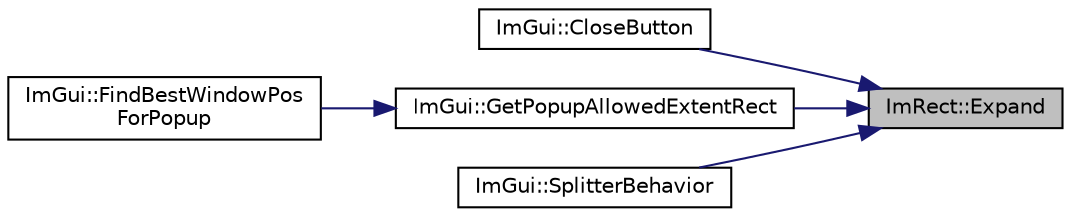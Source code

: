 digraph "ImRect::Expand"
{
 // LATEX_PDF_SIZE
  edge [fontname="Helvetica",fontsize="10",labelfontname="Helvetica",labelfontsize="10"];
  node [fontname="Helvetica",fontsize="10",shape=record];
  rankdir="RL";
  Node1 [label="ImRect::Expand",height=0.2,width=0.4,color="black", fillcolor="grey75", style="filled", fontcolor="black",tooltip=" "];
  Node1 -> Node2 [dir="back",color="midnightblue",fontsize="10",style="solid"];
  Node2 [label="ImGui::CloseButton",height=0.2,width=0.4,color="black", fillcolor="white", style="filled",URL="$namespace_im_gui.html#a4f6da873474094ce131edd2dcda98551",tooltip=" "];
  Node1 -> Node3 [dir="back",color="midnightblue",fontsize="10",style="solid"];
  Node3 [label="ImGui::GetPopupAllowedExtentRect",height=0.2,width=0.4,color="black", fillcolor="white", style="filled",URL="$namespace_im_gui.html#a7204f5be9c8656e604ab88aa9158513c",tooltip=" "];
  Node3 -> Node4 [dir="back",color="midnightblue",fontsize="10",style="solid"];
  Node4 [label="ImGui::FindBestWindowPos\lForPopup",height=0.2,width=0.4,color="black", fillcolor="white", style="filled",URL="$namespace_im_gui.html#a310ff87cbe678e2c632bf1f5577a7fbd",tooltip=" "];
  Node1 -> Node5 [dir="back",color="midnightblue",fontsize="10",style="solid"];
  Node5 [label="ImGui::SplitterBehavior",height=0.2,width=0.4,color="black", fillcolor="white", style="filled",URL="$namespace_im_gui.html#a9d222e1384c6c56ff61b61cfa3016855",tooltip=" "];
}
